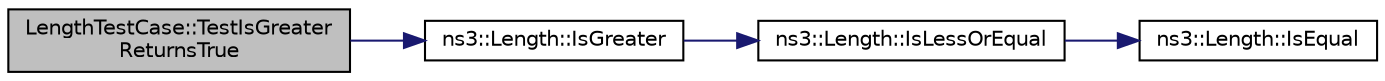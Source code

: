 digraph "LengthTestCase::TestIsGreaterReturnsTrue"
{
 // LATEX_PDF_SIZE
  edge [fontname="Helvetica",fontsize="10",labelfontname="Helvetica",labelfontsize="10"];
  node [fontname="Helvetica",fontsize="10",shape=record];
  rankdir="LR";
  Node1 [label="LengthTestCase::TestIsGreater\lReturnsTrue",height=0.2,width=0.4,color="black", fillcolor="grey75", style="filled", fontcolor="black",tooltip="Test member comparison operators."];
  Node1 -> Node2 [color="midnightblue",fontsize="10",style="solid",fontname="Helvetica"];
  Node2 [label="ns3::Length::IsGreater",height=0.2,width=0.4,color="black", fillcolor="white", style="filled",URL="$classns3_1_1_length.html#a4e938b2eb1d4a635c8729a60bf8f52a1",tooltip="Check if other is less in value than this instance."];
  Node2 -> Node3 [color="midnightblue",fontsize="10",style="solid",fontname="Helvetica"];
  Node3 [label="ns3::Length::IsLessOrEqual",height=0.2,width=0.4,color="black", fillcolor="white", style="filled",URL="$classns3_1_1_length.html#a74435d5a38175ab8a14bbc7563d4e7c9",tooltip="Check if other is greater or equal in value than this instance."];
  Node3 -> Node4 [color="midnightblue",fontsize="10",style="solid",fontname="Helvetica"];
  Node4 [label="ns3::Length::IsEqual",height=0.2,width=0.4,color="black", fillcolor="white", style="filled",URL="$classns3_1_1_length.html#a6d11c0df69bc2a7262961157d4712d79",tooltip="Check if other is equal in value to this instance."];
}
